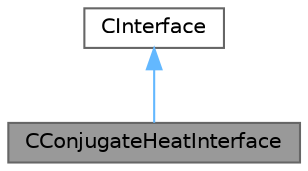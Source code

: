 digraph "CConjugateHeatInterface"
{
 // LATEX_PDF_SIZE
  bgcolor="transparent";
  edge [fontname=Helvetica,fontsize=10,labelfontname=Helvetica,labelfontsize=10];
  node [fontname=Helvetica,fontsize=10,shape=box,height=0.2,width=0.4];
  Node1 [id="Node000001",label="CConjugateHeatInterface",height=0.2,width=0.4,color="gray40", fillcolor="grey60", style="filled", fontcolor="black",tooltip="Fluid-heat interface (and v.v.)."];
  Node2 -> Node1 [id="edge1_Node000001_Node000002",dir="back",color="steelblue1",style="solid",tooltip=" "];
  Node2 [id="Node000002",label="CInterface",height=0.2,width=0.4,color="gray40", fillcolor="white", style="filled",URL="$classCInterface.html",tooltip="Main class for defining the physical transfer of information."];
}
